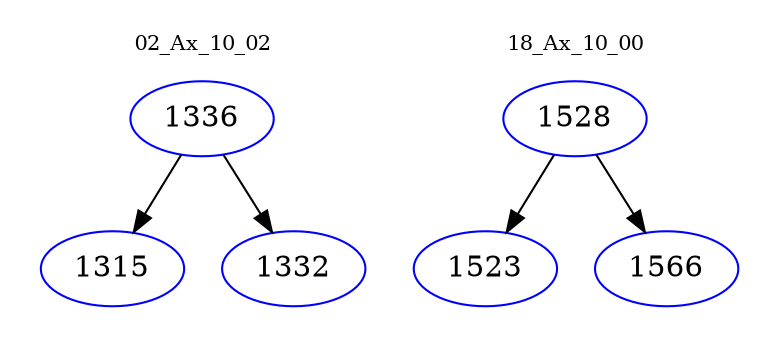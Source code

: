 digraph{
subgraph cluster_0 {
color = white
label = "02_Ax_10_02";
fontsize=10;
T0_1336 [label="1336", color="blue"]
T0_1336 -> T0_1315 [color="black"]
T0_1315 [label="1315", color="blue"]
T0_1336 -> T0_1332 [color="black"]
T0_1332 [label="1332", color="blue"]
}
subgraph cluster_1 {
color = white
label = "18_Ax_10_00";
fontsize=10;
T1_1528 [label="1528", color="blue"]
T1_1528 -> T1_1523 [color="black"]
T1_1523 [label="1523", color="blue"]
T1_1528 -> T1_1566 [color="black"]
T1_1566 [label="1566", color="blue"]
}
}
